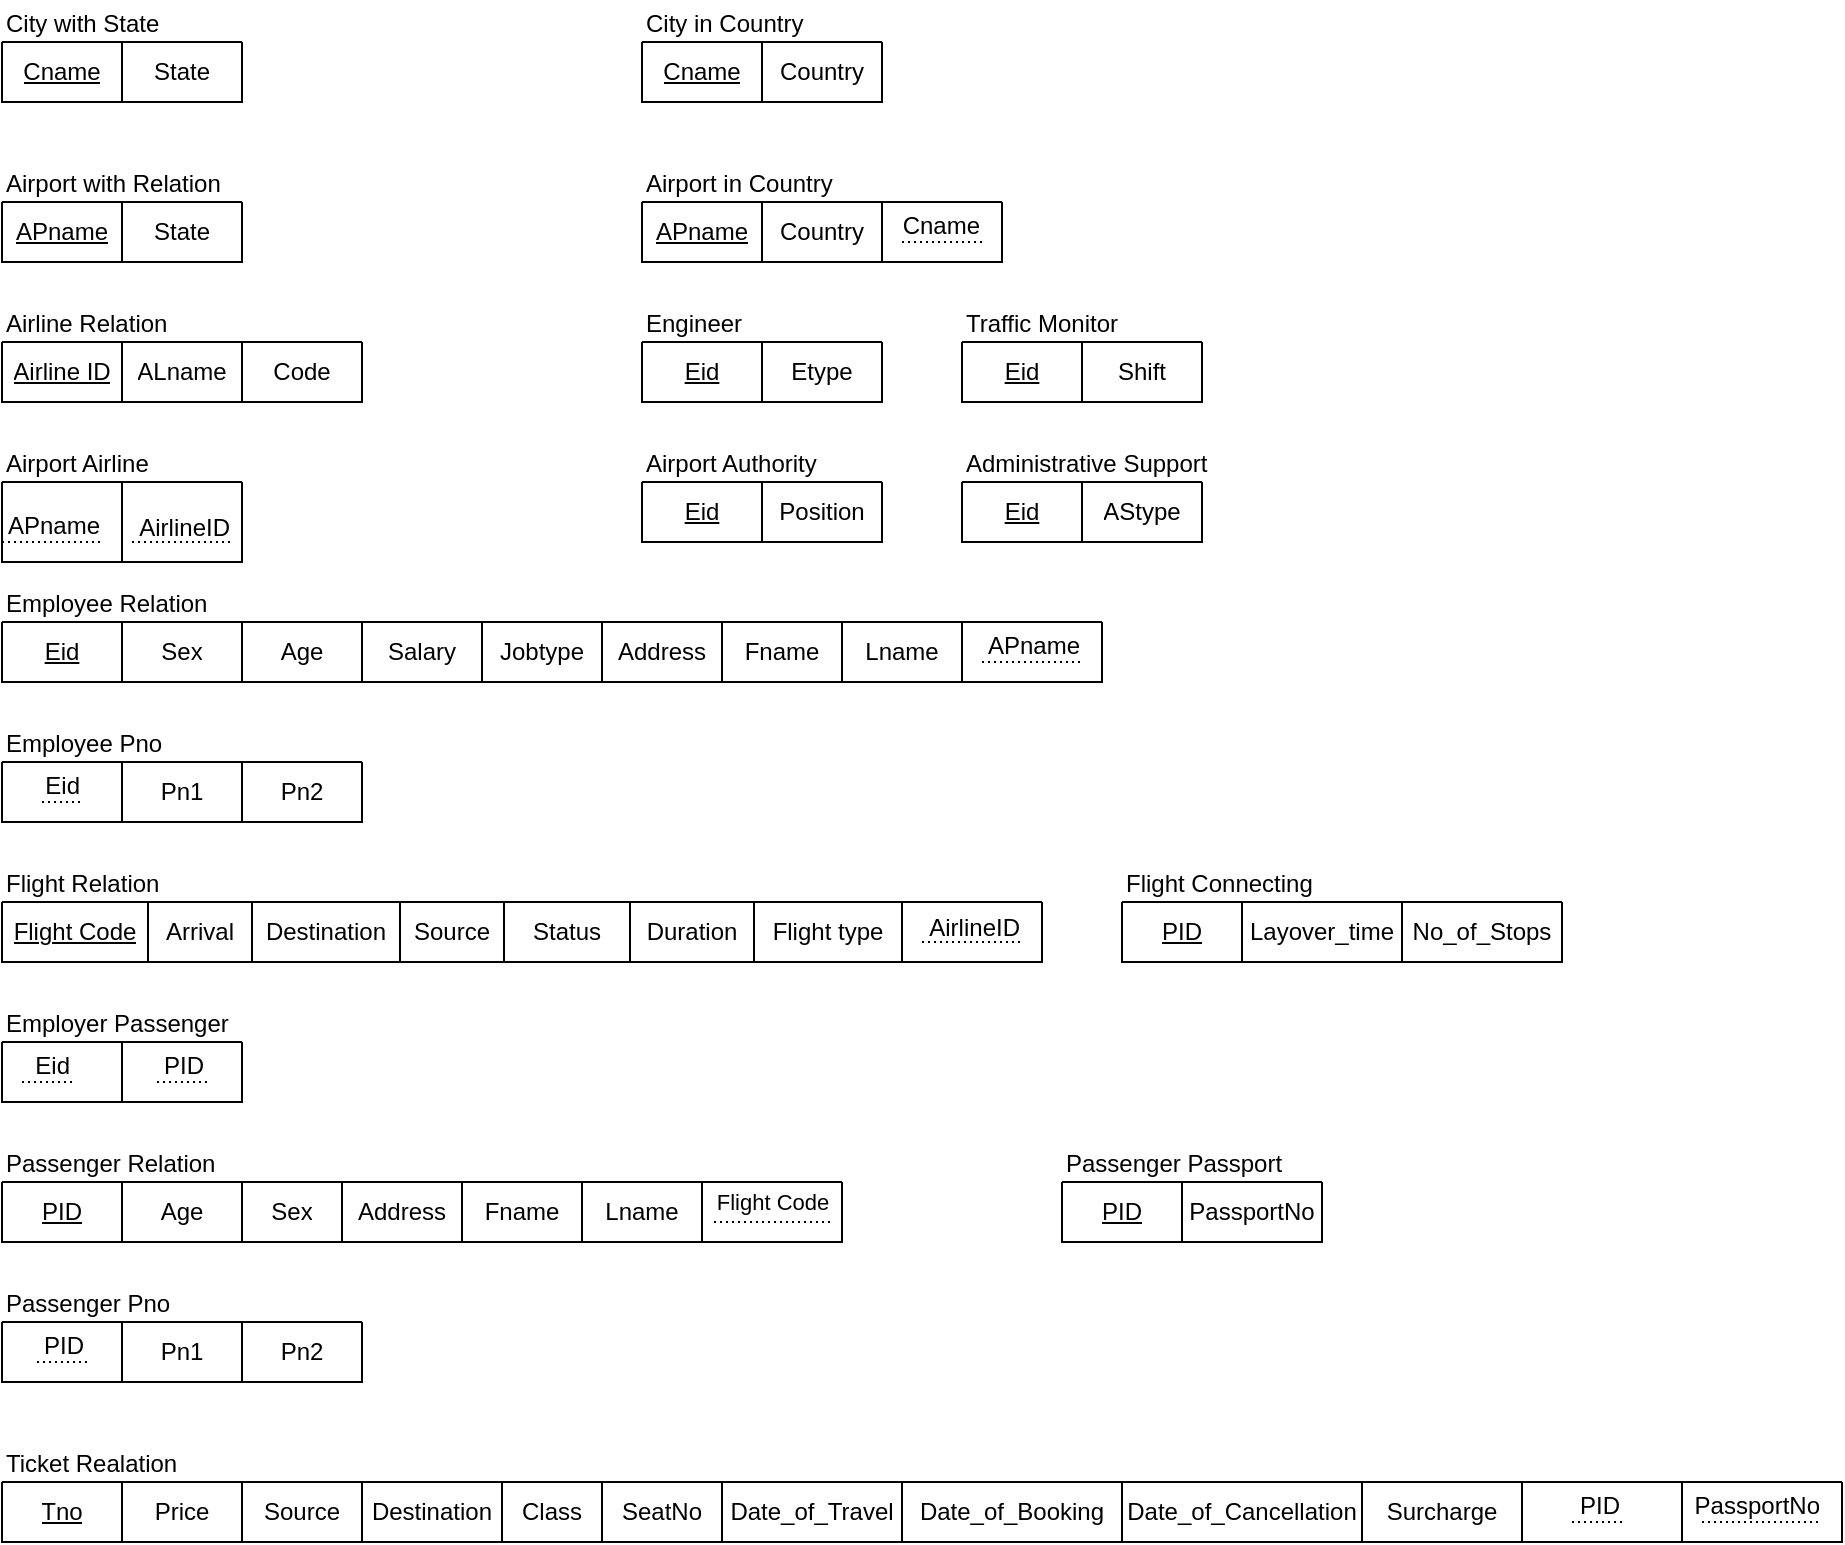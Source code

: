 <mxfile version="25.0.1">
  <diagram name="Page-1" id="RGT0UWQ2K8Zj7YAUgwGY">
    <mxGraphModel dx="999" dy="508" grid="1" gridSize="10" guides="1" tooltips="1" connect="1" arrows="1" fold="1" page="1" pageScale="1" pageWidth="1700" pageHeight="1100" math="0" shadow="0">
      <root>
        <mxCell id="0" />
        <mxCell id="1" parent="0" />
        <mxCell id="I8GjuqWo_tKD1h4LxUAl-1" value="City with State" style="shape=table;startSize=20;container=1;collapsible=0;childLayout=tableLayout;align=left;strokeWidth=1;perimeterSpacing=0;arcSize=15;swimlaneHead=0;" parent="1" vertex="1">
          <mxGeometry x="40" y="40" width="120" height="50" as="geometry" />
        </mxCell>
        <mxCell id="I8GjuqWo_tKD1h4LxUAl-2" value="" style="shape=tableRow;horizontal=0;startSize=0;swimlaneHead=0;swimlaneBody=0;strokeColor=inherit;top=0;left=0;bottom=0;right=0;collapsible=0;dropTarget=0;fillColor=none;points=[[0,0.5],[1,0.5]];portConstraint=eastwest;" parent="I8GjuqWo_tKD1h4LxUAl-1" vertex="1">
          <mxGeometry y="20" width="120" height="30" as="geometry" />
        </mxCell>
        <mxCell id="I8GjuqWo_tKD1h4LxUAl-3" value="&lt;u&gt;Cname&lt;/u&gt;" style="shape=partialRectangle;html=1;whiteSpace=wrap;connectable=0;strokeColor=inherit;overflow=hidden;fillColor=none;top=0;left=0;bottom=0;right=0;pointerEvents=1;" parent="I8GjuqWo_tKD1h4LxUAl-2" vertex="1">
          <mxGeometry width="60" height="30" as="geometry">
            <mxRectangle width="60" height="30" as="alternateBounds" />
          </mxGeometry>
        </mxCell>
        <mxCell id="I8GjuqWo_tKD1h4LxUAl-4" value="State" style="shape=partialRectangle;html=1;whiteSpace=wrap;connectable=0;strokeColor=inherit;overflow=hidden;fillColor=none;top=0;left=0;bottom=0;right=0;pointerEvents=1;" parent="I8GjuqWo_tKD1h4LxUAl-2" vertex="1">
          <mxGeometry x="60" width="60" height="30" as="geometry">
            <mxRectangle width="60" height="30" as="alternateBounds" />
          </mxGeometry>
        </mxCell>
        <mxCell id="I8GjuqWo_tKD1h4LxUAl-6" value="Airport with Relation" style="shape=table;startSize=20;container=1;collapsible=0;childLayout=tableLayout;align=left;strokeWidth=1;perimeterSpacing=0;arcSize=15;swimlaneHead=0;" parent="1" vertex="1">
          <mxGeometry x="40" y="120" width="120" height="50" as="geometry" />
        </mxCell>
        <mxCell id="I8GjuqWo_tKD1h4LxUAl-7" value="" style="shape=tableRow;horizontal=0;startSize=0;swimlaneHead=0;swimlaneBody=0;strokeColor=inherit;top=0;left=0;bottom=0;right=0;collapsible=0;dropTarget=0;fillColor=none;points=[[0,0.5],[1,0.5]];portConstraint=eastwest;" parent="I8GjuqWo_tKD1h4LxUAl-6" vertex="1">
          <mxGeometry y="20" width="120" height="30" as="geometry" />
        </mxCell>
        <mxCell id="I8GjuqWo_tKD1h4LxUAl-8" value="&lt;u&gt;APname&lt;/u&gt;" style="shape=partialRectangle;html=1;whiteSpace=wrap;connectable=0;strokeColor=inherit;overflow=hidden;fillColor=none;top=0;left=0;bottom=0;right=0;pointerEvents=1;" parent="I8GjuqWo_tKD1h4LxUAl-7" vertex="1">
          <mxGeometry width="60" height="30" as="geometry">
            <mxRectangle width="60" height="30" as="alternateBounds" />
          </mxGeometry>
        </mxCell>
        <mxCell id="I8GjuqWo_tKD1h4LxUAl-9" value="State" style="shape=partialRectangle;html=1;whiteSpace=wrap;connectable=0;strokeColor=inherit;overflow=hidden;fillColor=none;top=0;left=0;bottom=0;right=0;pointerEvents=1;" parent="I8GjuqWo_tKD1h4LxUAl-7" vertex="1">
          <mxGeometry x="60" width="60" height="30" as="geometry">
            <mxRectangle width="60" height="30" as="alternateBounds" />
          </mxGeometry>
        </mxCell>
        <mxCell id="I8GjuqWo_tKD1h4LxUAl-21" value="Airline Relation" style="shape=table;startSize=20;container=1;collapsible=0;childLayout=tableLayout;align=left;strokeWidth=1;perimeterSpacing=0;arcSize=15;swimlaneHead=0;" parent="1" vertex="1">
          <mxGeometry x="40" y="190" width="180" height="50" as="geometry" />
        </mxCell>
        <mxCell id="I8GjuqWo_tKD1h4LxUAl-22" value="" style="shape=tableRow;horizontal=0;startSize=0;swimlaneHead=0;swimlaneBody=0;strokeColor=inherit;top=0;left=0;bottom=0;right=0;collapsible=0;dropTarget=0;fillColor=none;points=[[0,0.5],[1,0.5]];portConstraint=eastwest;" parent="I8GjuqWo_tKD1h4LxUAl-21" vertex="1">
          <mxGeometry y="20" width="180" height="30" as="geometry" />
        </mxCell>
        <mxCell id="I8GjuqWo_tKD1h4LxUAl-23" value="&lt;u&gt;Airline ID&lt;/u&gt;" style="shape=partialRectangle;html=1;whiteSpace=wrap;connectable=0;strokeColor=inherit;overflow=hidden;fillColor=none;top=0;left=0;bottom=0;right=0;pointerEvents=1;" parent="I8GjuqWo_tKD1h4LxUAl-22" vertex="1">
          <mxGeometry width="60" height="30" as="geometry">
            <mxRectangle width="60" height="30" as="alternateBounds" />
          </mxGeometry>
        </mxCell>
        <mxCell id="I8GjuqWo_tKD1h4LxUAl-24" value="ALname" style="shape=partialRectangle;html=1;whiteSpace=wrap;connectable=0;strokeColor=inherit;overflow=hidden;fillColor=none;top=0;left=0;bottom=0;right=0;pointerEvents=1;" parent="I8GjuqWo_tKD1h4LxUAl-22" vertex="1">
          <mxGeometry x="60" width="60" height="30" as="geometry">
            <mxRectangle width="60" height="30" as="alternateBounds" />
          </mxGeometry>
        </mxCell>
        <mxCell id="I8GjuqWo_tKD1h4LxUAl-25" value="Code" style="shape=partialRectangle;html=1;whiteSpace=wrap;connectable=0;strokeColor=inherit;overflow=hidden;fillColor=none;top=0;left=0;bottom=0;right=0;pointerEvents=1;" parent="I8GjuqWo_tKD1h4LxUAl-22" vertex="1">
          <mxGeometry x="120" width="60" height="30" as="geometry">
            <mxRectangle width="60" height="30" as="alternateBounds" />
          </mxGeometry>
        </mxCell>
        <mxCell id="I8GjuqWo_tKD1h4LxUAl-26" value="Employee Relation" style="shape=table;startSize=20;container=1;collapsible=0;childLayout=tableLayout;align=left;strokeWidth=1;perimeterSpacing=0;arcSize=15;swimlaneHead=0;" parent="1" vertex="1">
          <mxGeometry x="40" y="330" width="550" height="50" as="geometry" />
        </mxCell>
        <mxCell id="I8GjuqWo_tKD1h4LxUAl-27" value="" style="shape=tableRow;horizontal=0;startSize=0;swimlaneHead=0;swimlaneBody=0;strokeColor=inherit;top=0;left=0;bottom=0;right=0;collapsible=0;dropTarget=0;fillColor=none;points=[[0,0.5],[1,0.5]];portConstraint=eastwest;" parent="I8GjuqWo_tKD1h4LxUAl-26" vertex="1">
          <mxGeometry y="20" width="550" height="30" as="geometry" />
        </mxCell>
        <mxCell id="I8GjuqWo_tKD1h4LxUAl-28" value="&lt;u&gt;Eid&lt;/u&gt;" style="shape=partialRectangle;html=1;whiteSpace=wrap;connectable=0;strokeColor=inherit;overflow=hidden;fillColor=none;top=0;left=0;bottom=0;right=0;pointerEvents=1;" parent="I8GjuqWo_tKD1h4LxUAl-27" vertex="1">
          <mxGeometry width="60" height="30" as="geometry">
            <mxRectangle width="60" height="30" as="alternateBounds" />
          </mxGeometry>
        </mxCell>
        <mxCell id="I8GjuqWo_tKD1h4LxUAl-29" value="Sex" style="shape=partialRectangle;html=1;whiteSpace=wrap;connectable=0;strokeColor=inherit;overflow=hidden;fillColor=none;top=0;left=0;bottom=0;right=0;pointerEvents=1;" parent="I8GjuqWo_tKD1h4LxUAl-27" vertex="1">
          <mxGeometry x="60" width="60" height="30" as="geometry">
            <mxRectangle width="60" height="30" as="alternateBounds" />
          </mxGeometry>
        </mxCell>
        <mxCell id="I8GjuqWo_tKD1h4LxUAl-30" value="Age" style="shape=partialRectangle;html=1;whiteSpace=wrap;connectable=0;strokeColor=inherit;overflow=hidden;fillColor=none;top=0;left=0;bottom=0;right=0;pointerEvents=1;" parent="I8GjuqWo_tKD1h4LxUAl-27" vertex="1">
          <mxGeometry x="120" width="60" height="30" as="geometry">
            <mxRectangle width="60" height="30" as="alternateBounds" />
          </mxGeometry>
        </mxCell>
        <mxCell id="I8GjuqWo_tKD1h4LxUAl-31" value="Salary" style="shape=partialRectangle;html=1;whiteSpace=wrap;connectable=0;strokeColor=inherit;overflow=hidden;fillColor=none;top=0;left=0;bottom=0;right=0;pointerEvents=1;" parent="I8GjuqWo_tKD1h4LxUAl-27" vertex="1">
          <mxGeometry x="180" width="60" height="30" as="geometry">
            <mxRectangle width="60" height="30" as="alternateBounds" />
          </mxGeometry>
        </mxCell>
        <mxCell id="I8GjuqWo_tKD1h4LxUAl-32" value="Jobtype" style="shape=partialRectangle;html=1;whiteSpace=wrap;connectable=0;strokeColor=inherit;overflow=hidden;fillColor=none;top=0;left=0;bottom=0;right=0;pointerEvents=1;" parent="I8GjuqWo_tKD1h4LxUAl-27" vertex="1">
          <mxGeometry x="240" width="60" height="30" as="geometry">
            <mxRectangle width="60" height="30" as="alternateBounds" />
          </mxGeometry>
        </mxCell>
        <mxCell id="I8GjuqWo_tKD1h4LxUAl-33" value="Address" style="shape=partialRectangle;html=1;whiteSpace=wrap;connectable=0;strokeColor=inherit;overflow=hidden;fillColor=none;top=0;left=0;bottom=0;right=0;pointerEvents=1;" parent="I8GjuqWo_tKD1h4LxUAl-27" vertex="1">
          <mxGeometry x="300" width="60" height="30" as="geometry">
            <mxRectangle width="60" height="30" as="alternateBounds" />
          </mxGeometry>
        </mxCell>
        <mxCell id="I8GjuqWo_tKD1h4LxUAl-34" value="Fname" style="shape=partialRectangle;html=1;whiteSpace=wrap;connectable=0;strokeColor=inherit;overflow=hidden;fillColor=none;top=0;left=0;bottom=0;right=0;pointerEvents=1;" parent="I8GjuqWo_tKD1h4LxUAl-27" vertex="1">
          <mxGeometry x="360" width="60" height="30" as="geometry">
            <mxRectangle width="60" height="30" as="alternateBounds" />
          </mxGeometry>
        </mxCell>
        <mxCell id="I8GjuqWo_tKD1h4LxUAl-35" value="Lname" style="shape=partialRectangle;html=1;whiteSpace=wrap;connectable=0;strokeColor=inherit;overflow=hidden;fillColor=none;top=0;left=0;bottom=0;right=0;pointerEvents=1;" parent="I8GjuqWo_tKD1h4LxUAl-27" vertex="1">
          <mxGeometry x="420" width="60" height="30" as="geometry">
            <mxRectangle width="60" height="30" as="alternateBounds" />
          </mxGeometry>
        </mxCell>
        <mxCell id="I8GjuqWo_tKD1h4LxUAl-41" value="" style="shape=partialRectangle;html=1;whiteSpace=wrap;connectable=0;strokeColor=inherit;overflow=hidden;fillColor=none;top=0;left=0;bottom=0;right=0;pointerEvents=1;" parent="I8GjuqWo_tKD1h4LxUAl-27" vertex="1">
          <mxGeometry x="480" width="70" height="30" as="geometry">
            <mxRectangle width="70" height="30" as="alternateBounds" />
          </mxGeometry>
        </mxCell>
        <mxCell id="I8GjuqWo_tKD1h4LxUAl-42" value="Employee Pno" style="shape=table;startSize=20;container=1;collapsible=0;childLayout=tableLayout;align=left;strokeWidth=1;perimeterSpacing=0;arcSize=15;swimlaneHead=0;" parent="1" vertex="1">
          <mxGeometry x="40" y="400" width="180" height="50" as="geometry" />
        </mxCell>
        <mxCell id="I8GjuqWo_tKD1h4LxUAl-43" value="" style="shape=tableRow;horizontal=0;startSize=0;swimlaneHead=0;swimlaneBody=0;strokeColor=inherit;top=0;left=0;bottom=0;right=0;collapsible=0;dropTarget=0;fillColor=none;points=[[0,0.5],[1,0.5]];portConstraint=eastwest;" parent="I8GjuqWo_tKD1h4LxUAl-42" vertex="1">
          <mxGeometry y="20" width="180" height="30" as="geometry" />
        </mxCell>
        <mxCell id="I8GjuqWo_tKD1h4LxUAl-44" value="" style="shape=partialRectangle;html=1;whiteSpace=wrap;connectable=0;strokeColor=inherit;overflow=hidden;fillColor=none;top=0;left=0;bottom=0;right=0;pointerEvents=1;" parent="I8GjuqWo_tKD1h4LxUAl-43" vertex="1">
          <mxGeometry width="60" height="30" as="geometry">
            <mxRectangle width="60" height="30" as="alternateBounds" />
          </mxGeometry>
        </mxCell>
        <mxCell id="I8GjuqWo_tKD1h4LxUAl-45" value="Pn1" style="shape=partialRectangle;html=1;whiteSpace=wrap;connectable=0;strokeColor=inherit;overflow=hidden;fillColor=none;top=0;left=0;bottom=0;right=0;pointerEvents=1;" parent="I8GjuqWo_tKD1h4LxUAl-43" vertex="1">
          <mxGeometry x="60" width="60" height="30" as="geometry">
            <mxRectangle width="60" height="30" as="alternateBounds" />
          </mxGeometry>
        </mxCell>
        <mxCell id="I8GjuqWo_tKD1h4LxUAl-46" value="Pn2" style="shape=partialRectangle;html=1;whiteSpace=wrap;connectable=0;strokeColor=inherit;overflow=hidden;fillColor=none;top=0;left=0;bottom=0;right=0;pointerEvents=1;" parent="I8GjuqWo_tKD1h4LxUAl-43" vertex="1">
          <mxGeometry x="120" width="60" height="30" as="geometry">
            <mxRectangle width="60" height="30" as="alternateBounds" />
          </mxGeometry>
        </mxCell>
        <mxCell id="I8GjuqWo_tKD1h4LxUAl-47" value="Flight Relation" style="shape=table;startSize=20;container=1;collapsible=0;childLayout=tableLayout;align=left;strokeWidth=1;perimeterSpacing=0;arcSize=15;swimlaneHead=0;" parent="1" vertex="1">
          <mxGeometry x="40" y="470" width="520" height="50" as="geometry" />
        </mxCell>
        <mxCell id="I8GjuqWo_tKD1h4LxUAl-48" value="" style="shape=tableRow;horizontal=0;startSize=0;swimlaneHead=0;swimlaneBody=0;strokeColor=inherit;top=0;left=0;bottom=0;right=0;collapsible=0;dropTarget=0;fillColor=none;points=[[0,0.5],[1,0.5]];portConstraint=eastwest;" parent="I8GjuqWo_tKD1h4LxUAl-47" vertex="1">
          <mxGeometry y="20" width="520" height="30" as="geometry" />
        </mxCell>
        <mxCell id="I8GjuqWo_tKD1h4LxUAl-49" value="&lt;u&gt;Flight Code&lt;/u&gt;" style="shape=partialRectangle;html=1;whiteSpace=wrap;connectable=0;strokeColor=inherit;overflow=hidden;fillColor=none;top=0;left=0;bottom=0;right=0;pointerEvents=1;" parent="I8GjuqWo_tKD1h4LxUAl-48" vertex="1">
          <mxGeometry width="73" height="30" as="geometry">
            <mxRectangle width="73" height="30" as="alternateBounds" />
          </mxGeometry>
        </mxCell>
        <mxCell id="I8GjuqWo_tKD1h4LxUAl-50" value="Arrival" style="shape=partialRectangle;html=1;whiteSpace=wrap;connectable=0;strokeColor=inherit;overflow=hidden;fillColor=none;top=0;left=0;bottom=0;right=0;pointerEvents=1;" parent="I8GjuqWo_tKD1h4LxUAl-48" vertex="1">
          <mxGeometry x="73" width="52" height="30" as="geometry">
            <mxRectangle width="52" height="30" as="alternateBounds" />
          </mxGeometry>
        </mxCell>
        <mxCell id="I8GjuqWo_tKD1h4LxUAl-51" value="Destination" style="shape=partialRectangle;html=1;whiteSpace=wrap;connectable=0;strokeColor=inherit;overflow=hidden;fillColor=none;top=0;left=0;bottom=0;right=0;pointerEvents=1;" parent="I8GjuqWo_tKD1h4LxUAl-48" vertex="1">
          <mxGeometry x="125" width="74" height="30" as="geometry">
            <mxRectangle width="74" height="30" as="alternateBounds" />
          </mxGeometry>
        </mxCell>
        <mxCell id="I8GjuqWo_tKD1h4LxUAl-52" value="Source" style="shape=partialRectangle;html=1;whiteSpace=wrap;connectable=0;strokeColor=inherit;overflow=hidden;fillColor=none;top=0;left=0;bottom=0;right=0;pointerEvents=1;" parent="I8GjuqWo_tKD1h4LxUAl-48" vertex="1">
          <mxGeometry x="199" width="52" height="30" as="geometry">
            <mxRectangle width="52" height="30" as="alternateBounds" />
          </mxGeometry>
        </mxCell>
        <mxCell id="I8GjuqWo_tKD1h4LxUAl-53" value="Status" style="shape=partialRectangle;html=1;whiteSpace=wrap;connectable=0;strokeColor=inherit;overflow=hidden;fillColor=none;top=0;left=0;bottom=0;right=0;pointerEvents=1;" parent="I8GjuqWo_tKD1h4LxUAl-48" vertex="1">
          <mxGeometry x="251" width="63" height="30" as="geometry">
            <mxRectangle width="63" height="30" as="alternateBounds" />
          </mxGeometry>
        </mxCell>
        <mxCell id="I8GjuqWo_tKD1h4LxUAl-54" value="Duration" style="shape=partialRectangle;html=1;whiteSpace=wrap;connectable=0;strokeColor=inherit;overflow=hidden;fillColor=none;top=0;left=0;bottom=0;right=0;pointerEvents=1;" parent="I8GjuqWo_tKD1h4LxUAl-48" vertex="1">
          <mxGeometry x="314" width="62" height="30" as="geometry">
            <mxRectangle width="62" height="30" as="alternateBounds" />
          </mxGeometry>
        </mxCell>
        <mxCell id="I8GjuqWo_tKD1h4LxUAl-55" value="Flight type" style="shape=partialRectangle;html=1;whiteSpace=wrap;connectable=0;strokeColor=inherit;overflow=hidden;fillColor=none;top=0;left=0;bottom=0;right=0;pointerEvents=1;" parent="I8GjuqWo_tKD1h4LxUAl-48" vertex="1">
          <mxGeometry x="376" width="74" height="30" as="geometry">
            <mxRectangle width="74" height="30" as="alternateBounds" />
          </mxGeometry>
        </mxCell>
        <mxCell id="I8GjuqWo_tKD1h4LxUAl-57" value="" style="shape=partialRectangle;html=1;whiteSpace=wrap;connectable=0;strokeColor=inherit;overflow=hidden;fillColor=none;top=0;left=0;bottom=0;right=0;pointerEvents=1;" parent="I8GjuqWo_tKD1h4LxUAl-48" vertex="1">
          <mxGeometry x="450" width="70" height="30" as="geometry">
            <mxRectangle width="70" height="30" as="alternateBounds" />
          </mxGeometry>
        </mxCell>
        <mxCell id="I8GjuqWo_tKD1h4LxUAl-66" value="Employer Passenger" style="shape=table;startSize=20;container=1;collapsible=0;childLayout=tableLayout;align=left;strokeWidth=1;perimeterSpacing=0;arcSize=15;swimlaneHead=0;" parent="1" vertex="1">
          <mxGeometry x="40" y="540" width="120" height="50" as="geometry" />
        </mxCell>
        <mxCell id="I8GjuqWo_tKD1h4LxUAl-67" value="" style="shape=tableRow;horizontal=0;startSize=0;swimlaneHead=0;swimlaneBody=0;strokeColor=inherit;top=0;left=0;bottom=0;right=0;collapsible=0;dropTarget=0;fillColor=none;points=[[0,0.5],[1,0.5]];portConstraint=eastwest;" parent="I8GjuqWo_tKD1h4LxUAl-66" vertex="1">
          <mxGeometry y="20" width="120" height="30" as="geometry" />
        </mxCell>
        <mxCell id="I8GjuqWo_tKD1h4LxUAl-68" value="" style="shape=partialRectangle;html=1;whiteSpace=wrap;connectable=0;strokeColor=inherit;overflow=hidden;fillColor=none;top=0;left=0;bottom=0;right=0;pointerEvents=1;" parent="I8GjuqWo_tKD1h4LxUAl-67" vertex="1">
          <mxGeometry width="60" height="30" as="geometry">
            <mxRectangle width="60" height="30" as="alternateBounds" />
          </mxGeometry>
        </mxCell>
        <mxCell id="I8GjuqWo_tKD1h4LxUAl-69" value="" style="shape=partialRectangle;html=1;whiteSpace=wrap;connectable=0;strokeColor=inherit;overflow=hidden;fillColor=none;top=0;left=0;bottom=0;right=0;pointerEvents=1;" parent="I8GjuqWo_tKD1h4LxUAl-67" vertex="1">
          <mxGeometry x="60" width="60" height="30" as="geometry">
            <mxRectangle width="60" height="30" as="alternateBounds" />
          </mxGeometry>
        </mxCell>
        <mxCell id="I8GjuqWo_tKD1h4LxUAl-70" value="Passenger Relation" style="shape=table;startSize=20;container=1;collapsible=0;childLayout=tableLayout;align=left;strokeWidth=1;perimeterSpacing=0;arcSize=15;swimlaneHead=0;" parent="1" vertex="1">
          <mxGeometry x="40" y="610" width="420" height="50" as="geometry" />
        </mxCell>
        <mxCell id="I8GjuqWo_tKD1h4LxUAl-71" value="" style="shape=tableRow;horizontal=0;startSize=0;swimlaneHead=0;swimlaneBody=0;strokeColor=inherit;top=0;left=0;bottom=0;right=0;collapsible=0;dropTarget=0;fillColor=none;points=[[0,0.5],[1,0.5]];portConstraint=eastwest;" parent="I8GjuqWo_tKD1h4LxUAl-70" vertex="1">
          <mxGeometry y="20" width="420" height="30" as="geometry" />
        </mxCell>
        <mxCell id="I8GjuqWo_tKD1h4LxUAl-72" value="&lt;u&gt;PID&lt;/u&gt;" style="shape=partialRectangle;html=1;whiteSpace=wrap;connectable=0;strokeColor=inherit;overflow=hidden;fillColor=none;top=0;left=0;bottom=0;right=0;pointerEvents=1;" parent="I8GjuqWo_tKD1h4LxUAl-71" vertex="1">
          <mxGeometry width="60" height="30" as="geometry">
            <mxRectangle width="60" height="30" as="alternateBounds" />
          </mxGeometry>
        </mxCell>
        <mxCell id="I8GjuqWo_tKD1h4LxUAl-74" value="Age" style="shape=partialRectangle;html=1;whiteSpace=wrap;connectable=0;strokeColor=inherit;overflow=hidden;fillColor=none;top=0;left=0;bottom=0;right=0;pointerEvents=1;" parent="I8GjuqWo_tKD1h4LxUAl-71" vertex="1">
          <mxGeometry x="60" width="60" height="30" as="geometry">
            <mxRectangle width="60" height="30" as="alternateBounds" />
          </mxGeometry>
        </mxCell>
        <mxCell id="I8GjuqWo_tKD1h4LxUAl-75" value="Sex" style="shape=partialRectangle;html=1;whiteSpace=wrap;connectable=0;strokeColor=inherit;overflow=hidden;fillColor=none;top=0;left=0;bottom=0;right=0;pointerEvents=1;" parent="I8GjuqWo_tKD1h4LxUAl-71" vertex="1">
          <mxGeometry x="120" width="50" height="30" as="geometry">
            <mxRectangle width="50" height="30" as="alternateBounds" />
          </mxGeometry>
        </mxCell>
        <mxCell id="I8GjuqWo_tKD1h4LxUAl-76" value="Address" style="shape=partialRectangle;html=1;whiteSpace=wrap;connectable=0;strokeColor=inherit;overflow=hidden;fillColor=none;top=0;left=0;bottom=0;right=0;pointerEvents=1;" parent="I8GjuqWo_tKD1h4LxUAl-71" vertex="1">
          <mxGeometry x="170" width="60" height="30" as="geometry">
            <mxRectangle width="60" height="30" as="alternateBounds" />
          </mxGeometry>
        </mxCell>
        <mxCell id="I8GjuqWo_tKD1h4LxUAl-77" value="Fname" style="shape=partialRectangle;html=1;whiteSpace=wrap;connectable=0;strokeColor=inherit;overflow=hidden;fillColor=none;top=0;left=0;bottom=0;right=0;pointerEvents=1;" parent="I8GjuqWo_tKD1h4LxUAl-71" vertex="1">
          <mxGeometry x="230" width="60" height="30" as="geometry">
            <mxRectangle width="60" height="30" as="alternateBounds" />
          </mxGeometry>
        </mxCell>
        <mxCell id="I8GjuqWo_tKD1h4LxUAl-78" value="Lname" style="shape=partialRectangle;html=1;whiteSpace=wrap;connectable=0;strokeColor=inherit;overflow=hidden;fillColor=none;top=0;left=0;bottom=0;right=0;pointerEvents=1;" parent="I8GjuqWo_tKD1h4LxUAl-71" vertex="1">
          <mxGeometry x="290" width="60" height="30" as="geometry">
            <mxRectangle width="60" height="30" as="alternateBounds" />
          </mxGeometry>
        </mxCell>
        <mxCell id="I8GjuqWo_tKD1h4LxUAl-79" style="shape=partialRectangle;html=1;whiteSpace=wrap;connectable=0;strokeColor=inherit;overflow=hidden;fillColor=none;top=0;left=0;bottom=0;right=0;pointerEvents=1;" parent="I8GjuqWo_tKD1h4LxUAl-71" vertex="1">
          <mxGeometry x="350" width="70" height="30" as="geometry">
            <mxRectangle width="70" height="30" as="alternateBounds" />
          </mxGeometry>
        </mxCell>
        <mxCell id="I8GjuqWo_tKD1h4LxUAl-80" value="Passenger Pno" style="shape=table;startSize=20;container=1;collapsible=0;childLayout=tableLayout;align=left;strokeWidth=1;perimeterSpacing=0;arcSize=15;swimlaneHead=0;" parent="1" vertex="1">
          <mxGeometry x="40" y="680" width="180" height="50" as="geometry" />
        </mxCell>
        <mxCell id="I8GjuqWo_tKD1h4LxUAl-81" value="" style="shape=tableRow;horizontal=0;startSize=0;swimlaneHead=0;swimlaneBody=0;strokeColor=inherit;top=0;left=0;bottom=0;right=0;collapsible=0;dropTarget=0;fillColor=none;points=[[0,0.5],[1,0.5]];portConstraint=eastwest;" parent="I8GjuqWo_tKD1h4LxUAl-80" vertex="1">
          <mxGeometry y="20" width="180" height="30" as="geometry" />
        </mxCell>
        <mxCell id="I8GjuqWo_tKD1h4LxUAl-82" value="" style="shape=partialRectangle;html=1;whiteSpace=wrap;connectable=0;strokeColor=inherit;overflow=hidden;fillColor=none;top=0;left=0;bottom=0;right=0;pointerEvents=1;" parent="I8GjuqWo_tKD1h4LxUAl-81" vertex="1">
          <mxGeometry width="60" height="30" as="geometry">
            <mxRectangle width="60" height="30" as="alternateBounds" />
          </mxGeometry>
        </mxCell>
        <mxCell id="I8GjuqWo_tKD1h4LxUAl-83" value="Pn1" style="shape=partialRectangle;html=1;whiteSpace=wrap;connectable=0;strokeColor=inherit;overflow=hidden;fillColor=none;top=0;left=0;bottom=0;right=0;pointerEvents=1;" parent="I8GjuqWo_tKD1h4LxUAl-81" vertex="1">
          <mxGeometry x="60" width="60" height="30" as="geometry">
            <mxRectangle width="60" height="30" as="alternateBounds" />
          </mxGeometry>
        </mxCell>
        <mxCell id="I8GjuqWo_tKD1h4LxUAl-84" value="Pn2" style="shape=partialRectangle;html=1;whiteSpace=wrap;connectable=0;strokeColor=inherit;overflow=hidden;fillColor=none;top=0;left=0;bottom=0;right=0;pointerEvents=1;" parent="I8GjuqWo_tKD1h4LxUAl-81" vertex="1">
          <mxGeometry x="120" width="60" height="30" as="geometry">
            <mxRectangle width="60" height="30" as="alternateBounds" />
          </mxGeometry>
        </mxCell>
        <mxCell id="I8GjuqWo_tKD1h4LxUAl-85" value="Ticket Realation" style="shape=table;startSize=20;container=1;collapsible=0;childLayout=tableLayout;align=left;strokeWidth=1;perimeterSpacing=0;arcSize=15;swimlaneHead=0;" parent="1" vertex="1">
          <mxGeometry x="40" y="760" width="920" height="50" as="geometry" />
        </mxCell>
        <mxCell id="I8GjuqWo_tKD1h4LxUAl-86" value="" style="shape=tableRow;horizontal=0;startSize=0;swimlaneHead=0;swimlaneBody=0;strokeColor=inherit;top=0;left=0;bottom=0;right=0;collapsible=0;dropTarget=0;fillColor=none;points=[[0,0.5],[1,0.5]];portConstraint=eastwest;" parent="I8GjuqWo_tKD1h4LxUAl-85" vertex="1">
          <mxGeometry y="20" width="920" height="30" as="geometry" />
        </mxCell>
        <mxCell id="I8GjuqWo_tKD1h4LxUAl-87" value="&lt;u&gt;Tno&lt;/u&gt;" style="shape=partialRectangle;html=1;whiteSpace=wrap;connectable=0;strokeColor=inherit;overflow=hidden;fillColor=none;top=0;left=0;bottom=0;right=0;pointerEvents=1;" parent="I8GjuqWo_tKD1h4LxUAl-86" vertex="1">
          <mxGeometry width="60" height="30" as="geometry">
            <mxRectangle width="60" height="30" as="alternateBounds" />
          </mxGeometry>
        </mxCell>
        <mxCell id="I8GjuqWo_tKD1h4LxUAl-88" value="Price" style="shape=partialRectangle;html=1;whiteSpace=wrap;connectable=0;strokeColor=inherit;overflow=hidden;fillColor=none;top=0;left=0;bottom=0;right=0;pointerEvents=1;" parent="I8GjuqWo_tKD1h4LxUAl-86" vertex="1">
          <mxGeometry x="60" width="60" height="30" as="geometry">
            <mxRectangle width="60" height="30" as="alternateBounds" />
          </mxGeometry>
        </mxCell>
        <mxCell id="I8GjuqWo_tKD1h4LxUAl-89" value="Source" style="shape=partialRectangle;html=1;whiteSpace=wrap;connectable=0;strokeColor=inherit;overflow=hidden;fillColor=none;top=0;left=0;bottom=0;right=0;pointerEvents=1;" parent="I8GjuqWo_tKD1h4LxUAl-86" vertex="1">
          <mxGeometry x="120" width="60" height="30" as="geometry">
            <mxRectangle width="60" height="30" as="alternateBounds" />
          </mxGeometry>
        </mxCell>
        <mxCell id="I8GjuqWo_tKD1h4LxUAl-90" value="Destination" style="shape=partialRectangle;html=1;whiteSpace=wrap;connectable=0;strokeColor=inherit;overflow=hidden;fillColor=none;top=0;left=0;bottom=0;right=0;pointerEvents=1;" parent="I8GjuqWo_tKD1h4LxUAl-86" vertex="1">
          <mxGeometry x="180" width="70" height="30" as="geometry">
            <mxRectangle width="70" height="30" as="alternateBounds" />
          </mxGeometry>
        </mxCell>
        <mxCell id="I8GjuqWo_tKD1h4LxUAl-91" value="Class" style="shape=partialRectangle;html=1;whiteSpace=wrap;connectable=0;strokeColor=inherit;overflow=hidden;fillColor=none;top=0;left=0;bottom=0;right=0;pointerEvents=1;" parent="I8GjuqWo_tKD1h4LxUAl-86" vertex="1">
          <mxGeometry x="250" width="50" height="30" as="geometry">
            <mxRectangle width="50" height="30" as="alternateBounds" />
          </mxGeometry>
        </mxCell>
        <mxCell id="I8GjuqWo_tKD1h4LxUAl-92" value="SeatNo" style="shape=partialRectangle;html=1;whiteSpace=wrap;connectable=0;strokeColor=inherit;overflow=hidden;fillColor=none;top=0;left=0;bottom=0;right=0;pointerEvents=1;" parent="I8GjuqWo_tKD1h4LxUAl-86" vertex="1">
          <mxGeometry x="300" width="60" height="30" as="geometry">
            <mxRectangle width="60" height="30" as="alternateBounds" />
          </mxGeometry>
        </mxCell>
        <mxCell id="I8GjuqWo_tKD1h4LxUAl-93" value="Date_of_Travel" style="shape=partialRectangle;html=1;whiteSpace=wrap;connectable=0;strokeColor=inherit;overflow=hidden;fillColor=none;top=0;left=0;bottom=0;right=0;pointerEvents=1;" parent="I8GjuqWo_tKD1h4LxUAl-86" vertex="1">
          <mxGeometry x="360" width="90" height="30" as="geometry">
            <mxRectangle width="90" height="30" as="alternateBounds" />
          </mxGeometry>
        </mxCell>
        <mxCell id="I8GjuqWo_tKD1h4LxUAl-94" value="Date_of_Booking" style="shape=partialRectangle;html=1;whiteSpace=wrap;connectable=0;strokeColor=inherit;overflow=hidden;fillColor=none;top=0;left=0;bottom=0;right=0;pointerEvents=1;" parent="I8GjuqWo_tKD1h4LxUAl-86" vertex="1">
          <mxGeometry x="450" width="110" height="30" as="geometry">
            <mxRectangle width="110" height="30" as="alternateBounds" />
          </mxGeometry>
        </mxCell>
        <mxCell id="I8GjuqWo_tKD1h4LxUAl-95" value="Date_of_Cancellation" style="shape=partialRectangle;html=1;whiteSpace=wrap;connectable=0;strokeColor=inherit;overflow=hidden;fillColor=none;top=0;left=0;bottom=0;right=0;pointerEvents=1;" parent="I8GjuqWo_tKD1h4LxUAl-86" vertex="1">
          <mxGeometry x="560" width="120" height="30" as="geometry">
            <mxRectangle width="120" height="30" as="alternateBounds" />
          </mxGeometry>
        </mxCell>
        <mxCell id="I8GjuqWo_tKD1h4LxUAl-96" value="Surcharge" style="shape=partialRectangle;html=1;whiteSpace=wrap;connectable=0;strokeColor=inherit;overflow=hidden;fillColor=none;top=0;left=0;bottom=0;right=0;pointerEvents=1;" parent="I8GjuqWo_tKD1h4LxUAl-86" vertex="1">
          <mxGeometry x="680" width="80" height="30" as="geometry">
            <mxRectangle width="80" height="30" as="alternateBounds" />
          </mxGeometry>
        </mxCell>
        <mxCell id="I8GjuqWo_tKD1h4LxUAl-284" style="shape=partialRectangle;html=1;whiteSpace=wrap;connectable=0;strokeColor=inherit;overflow=hidden;fillColor=none;top=0;left=0;bottom=0;right=0;pointerEvents=1;" parent="I8GjuqWo_tKD1h4LxUAl-86" vertex="1">
          <mxGeometry x="760" width="80" height="30" as="geometry">
            <mxRectangle width="80" height="30" as="alternateBounds" />
          </mxGeometry>
        </mxCell>
        <mxCell id="I8GjuqWo_tKD1h4LxUAl-283" style="shape=partialRectangle;html=1;whiteSpace=wrap;connectable=0;strokeColor=inherit;overflow=hidden;fillColor=none;top=0;left=0;bottom=0;right=0;pointerEvents=1;" parent="I8GjuqWo_tKD1h4LxUAl-86" vertex="1">
          <mxGeometry x="840" width="80" height="30" as="geometry">
            <mxRectangle width="80" height="30" as="alternateBounds" />
          </mxGeometry>
        </mxCell>
        <mxCell id="I8GjuqWo_tKD1h4LxUAl-97" value="Airport Airline" style="shape=table;startSize=20;container=1;collapsible=0;childLayout=tableLayout;align=left;strokeWidth=1;perimeterSpacing=0;arcSize=15;swimlaneHead=0;" parent="1" vertex="1">
          <mxGeometry x="40" y="260" width="120" height="60" as="geometry" />
        </mxCell>
        <mxCell id="I8GjuqWo_tKD1h4LxUAl-171" value="" style="shape=tableRow;horizontal=0;startSize=0;swimlaneHead=0;swimlaneBody=0;strokeColor=inherit;top=0;left=0;bottom=0;right=0;collapsible=0;dropTarget=0;fillColor=none;points=[[0,0.5],[1,0.5]];portConstraint=eastwest;" parent="I8GjuqWo_tKD1h4LxUAl-97" vertex="1">
          <mxGeometry y="20" width="120" height="40" as="geometry" />
        </mxCell>
        <mxCell id="I8GjuqWo_tKD1h4LxUAl-172" value="&lt;br&gt;&lt;p class=&quot;MsoNormal&quot;&gt;&lt;u&gt;&lt;/u&gt;&lt;/p&gt;" style="shape=partialRectangle;html=1;whiteSpace=wrap;connectable=0;strokeColor=inherit;overflow=hidden;fillColor=none;top=0;left=0;bottom=0;right=0;pointerEvents=1;" parent="I8GjuqWo_tKD1h4LxUAl-171" vertex="1">
          <mxGeometry width="60" height="40" as="geometry">
            <mxRectangle width="60" height="40" as="alternateBounds" />
          </mxGeometry>
        </mxCell>
        <mxCell id="I8GjuqWo_tKD1h4LxUAl-173" value="&lt;p class=&quot;MsoNormal&quot;&gt;&lt;br&gt;&lt;/p&gt;" style="shape=partialRectangle;html=1;whiteSpace=wrap;connectable=0;strokeColor=inherit;overflow=hidden;fillColor=none;top=0;left=0;bottom=0;right=0;pointerEvents=1;" parent="I8GjuqWo_tKD1h4LxUAl-171" vertex="1">
          <mxGeometry x="60" width="60" height="40" as="geometry">
            <mxRectangle width="60" height="40" as="alternateBounds" />
          </mxGeometry>
        </mxCell>
        <mxCell id="I8GjuqWo_tKD1h4LxUAl-102" value="" style="endArrow=none;html=1;rounded=0;dashed=1;dashPattern=1 2;" parent="1" edge="1">
          <mxGeometry relative="1" as="geometry">
            <mxPoint x="40" y="310" as="sourcePoint" />
            <mxPoint x="90" y="310" as="targetPoint" />
          </mxGeometry>
        </mxCell>
        <mxCell id="I8GjuqWo_tKD1h4LxUAl-103" value="APname" style="resizable=0;html=1;whiteSpace=wrap;align=right;verticalAlign=bottom;" parent="I8GjuqWo_tKD1h4LxUAl-102" connectable="0" vertex="1">
          <mxGeometry x="1" relative="1" as="geometry" />
        </mxCell>
        <mxCell id="I8GjuqWo_tKD1h4LxUAl-113" value="" style="endArrow=none;html=1;rounded=0;dashed=1;dashPattern=1 2;" parent="1" edge="1">
          <mxGeometry relative="1" as="geometry">
            <mxPoint x="105" y="310" as="sourcePoint" />
            <mxPoint x="155" y="310" as="targetPoint" />
          </mxGeometry>
        </mxCell>
        <mxCell id="I8GjuqWo_tKD1h4LxUAl-114" value="AirlineID" style="resizable=0;html=1;whiteSpace=wrap;align=right;verticalAlign=bottom;" parent="I8GjuqWo_tKD1h4LxUAl-113" connectable="0" vertex="1">
          <mxGeometry x="1" relative="1" as="geometry">
            <mxPoint y="1" as="offset" />
          </mxGeometry>
        </mxCell>
        <mxCell id="I8GjuqWo_tKD1h4LxUAl-118" value="" style="endArrow=none;html=1;rounded=0;dashed=1;dashPattern=1 2;" parent="1" edge="1">
          <mxGeometry relative="1" as="geometry">
            <mxPoint x="396" y="650" as="sourcePoint" />
            <mxPoint x="454" y="650" as="targetPoint" />
          </mxGeometry>
        </mxCell>
        <mxCell id="I8GjuqWo_tKD1h4LxUAl-128" value="Flight Code" style="edgeLabel;html=1;align=center;verticalAlign=middle;resizable=0;points=[];" parent="I8GjuqWo_tKD1h4LxUAl-118" vertex="1" connectable="0">
          <mxGeometry x="-0.4" y="9" relative="1" as="geometry">
            <mxPoint x="11" y="-1" as="offset" />
          </mxGeometry>
        </mxCell>
        <mxCell id="I8GjuqWo_tKD1h4LxUAl-123" value="" style="endArrow=none;html=1;rounded=0;dashed=1;dashPattern=1 2;" parent="1" edge="1">
          <mxGeometry relative="1" as="geometry">
            <mxPoint x="530" y="370" as="sourcePoint" />
            <mxPoint x="580" y="370" as="targetPoint" />
          </mxGeometry>
        </mxCell>
        <mxCell id="I8GjuqWo_tKD1h4LxUAl-124" value="&lt;span style=&quot;text-align: center; text-wrap-mode: wrap;&quot;&gt;APname&lt;/span&gt;" style="resizable=0;html=1;whiteSpace=wrap;align=right;verticalAlign=bottom;" parent="I8GjuqWo_tKD1h4LxUAl-123" connectable="0" vertex="1">
          <mxGeometry x="1" relative="1" as="geometry">
            <mxPoint as="offset" />
          </mxGeometry>
        </mxCell>
        <mxCell id="I8GjuqWo_tKD1h4LxUAl-125" value="" style="endArrow=none;html=1;rounded=0;dashed=1;dashPattern=1 2;" parent="1" edge="1">
          <mxGeometry relative="1" as="geometry">
            <mxPoint x="60" y="440" as="sourcePoint" />
            <mxPoint x="80" y="440" as="targetPoint" />
          </mxGeometry>
        </mxCell>
        <mxCell id="I8GjuqWo_tKD1h4LxUAl-126" value="Eid" style="resizable=0;html=1;whiteSpace=wrap;align=right;verticalAlign=bottom;" parent="I8GjuqWo_tKD1h4LxUAl-125" connectable="0" vertex="1">
          <mxGeometry x="1" relative="1" as="geometry">
            <mxPoint as="offset" />
          </mxGeometry>
        </mxCell>
        <mxCell id="I8GjuqWo_tKD1h4LxUAl-138" value="" style="endArrow=none;html=1;rounded=0;dashed=1;dashPattern=1 2;" parent="1" edge="1">
          <mxGeometry relative="1" as="geometry">
            <mxPoint x="500" y="510" as="sourcePoint" />
            <mxPoint x="550" y="510" as="targetPoint" />
          </mxGeometry>
        </mxCell>
        <mxCell id="I8GjuqWo_tKD1h4LxUAl-139" value="AirlineID" style="resizable=0;html=1;whiteSpace=wrap;align=right;verticalAlign=bottom;" parent="I8GjuqWo_tKD1h4LxUAl-138" connectable="0" vertex="1">
          <mxGeometry x="1" relative="1" as="geometry">
            <mxPoint y="1" as="offset" />
          </mxGeometry>
        </mxCell>
        <mxCell id="I8GjuqWo_tKD1h4LxUAl-146" value="" style="endArrow=none;html=1;rounded=0;dashed=1;dashPattern=1 2;" parent="1" edge="1">
          <mxGeometry relative="1" as="geometry">
            <mxPoint x="50" y="580" as="sourcePoint" />
            <mxPoint x="75" y="580" as="targetPoint" />
          </mxGeometry>
        </mxCell>
        <mxCell id="I8GjuqWo_tKD1h4LxUAl-147" value="Eid" style="resizable=0;html=1;whiteSpace=wrap;align=right;verticalAlign=bottom;" parent="I8GjuqWo_tKD1h4LxUAl-146" connectable="0" vertex="1">
          <mxGeometry x="1" relative="1" as="geometry">
            <mxPoint as="offset" />
          </mxGeometry>
        </mxCell>
        <mxCell id="I8GjuqWo_tKD1h4LxUAl-154" value="" style="endArrow=none;html=1;rounded=0;dashed=1;dashPattern=1 2;" parent="1" edge="1">
          <mxGeometry relative="1" as="geometry">
            <mxPoint x="117.5" y="580" as="sourcePoint" />
            <mxPoint x="142.5" y="580" as="targetPoint" />
          </mxGeometry>
        </mxCell>
        <mxCell id="I8GjuqWo_tKD1h4LxUAl-155" value="PID" style="resizable=0;html=1;whiteSpace=wrap;align=right;verticalAlign=bottom;" parent="I8GjuqWo_tKD1h4LxUAl-154" connectable="0" vertex="1">
          <mxGeometry x="1" relative="1" as="geometry">
            <mxPoint as="offset" />
          </mxGeometry>
        </mxCell>
        <mxCell id="I8GjuqWo_tKD1h4LxUAl-160" value="" style="endArrow=none;html=1;rounded=0;dashed=1;dashPattern=1 2;" parent="1" edge="1">
          <mxGeometry relative="1" as="geometry">
            <mxPoint x="57.5" y="720" as="sourcePoint" />
            <mxPoint x="82.5" y="720" as="targetPoint" />
          </mxGeometry>
        </mxCell>
        <mxCell id="I8GjuqWo_tKD1h4LxUAl-161" value="PID" style="resizable=0;html=1;whiteSpace=wrap;align=right;verticalAlign=bottom;" parent="I8GjuqWo_tKD1h4LxUAl-160" connectable="0" vertex="1">
          <mxGeometry x="1" relative="1" as="geometry">
            <mxPoint as="offset" />
          </mxGeometry>
        </mxCell>
        <mxCell id="I8GjuqWo_tKD1h4LxUAl-291" value="" style="endArrow=none;html=1;rounded=0;dashed=1;dashPattern=1 2;" parent="1" edge="1">
          <mxGeometry relative="1" as="geometry">
            <mxPoint x="890" y="800" as="sourcePoint" />
            <mxPoint x="950" y="800" as="targetPoint" />
          </mxGeometry>
        </mxCell>
        <mxCell id="I8GjuqWo_tKD1h4LxUAl-292" value="PassportNo" style="resizable=0;html=1;whiteSpace=wrap;align=right;verticalAlign=bottom;" parent="I8GjuqWo_tKD1h4LxUAl-291" connectable="0" vertex="1">
          <mxGeometry x="1" relative="1" as="geometry">
            <mxPoint as="offset" />
          </mxGeometry>
        </mxCell>
        <mxCell id="I8GjuqWo_tKD1h4LxUAl-337" value="" style="endArrow=none;html=1;rounded=0;dashed=1;dashPattern=1 2;" parent="1" edge="1">
          <mxGeometry relative="1" as="geometry">
            <mxPoint x="825" y="800" as="sourcePoint" />
            <mxPoint x="850" y="800" as="targetPoint" />
          </mxGeometry>
        </mxCell>
        <mxCell id="I8GjuqWo_tKD1h4LxUAl-338" value="PID" style="resizable=0;html=1;whiteSpace=wrap;align=right;verticalAlign=bottom;" parent="I8GjuqWo_tKD1h4LxUAl-337" connectable="0" vertex="1">
          <mxGeometry x="1" relative="1" as="geometry">
            <mxPoint as="offset" />
          </mxGeometry>
        </mxCell>
        <mxCell id="u7mBKDX1XVempiSFHlNx-2" value="City in Country" style="shape=table;startSize=20;container=1;collapsible=0;childLayout=tableLayout;align=left;strokeWidth=1;perimeterSpacing=0;arcSize=15;swimlaneHead=0;" parent="1" vertex="1">
          <mxGeometry x="360" y="40" width="120" height="50" as="geometry" />
        </mxCell>
        <mxCell id="u7mBKDX1XVempiSFHlNx-3" value="" style="shape=tableRow;horizontal=0;startSize=0;swimlaneHead=0;swimlaneBody=0;strokeColor=inherit;top=0;left=0;bottom=0;right=0;collapsible=0;dropTarget=0;fillColor=none;points=[[0,0.5],[1,0.5]];portConstraint=eastwest;" parent="u7mBKDX1XVempiSFHlNx-2" vertex="1">
          <mxGeometry y="20" width="120" height="30" as="geometry" />
        </mxCell>
        <mxCell id="u7mBKDX1XVempiSFHlNx-4" value="&lt;u&gt;Cname&lt;/u&gt;" style="shape=partialRectangle;html=1;whiteSpace=wrap;connectable=0;strokeColor=inherit;overflow=hidden;fillColor=none;top=0;left=0;bottom=0;right=0;pointerEvents=1;" parent="u7mBKDX1XVempiSFHlNx-3" vertex="1">
          <mxGeometry width="60" height="30" as="geometry">
            <mxRectangle width="60" height="30" as="alternateBounds" />
          </mxGeometry>
        </mxCell>
        <mxCell id="u7mBKDX1XVempiSFHlNx-6" value="Country" style="shape=partialRectangle;html=1;whiteSpace=wrap;connectable=0;strokeColor=inherit;overflow=hidden;fillColor=none;top=0;left=0;bottom=0;right=0;pointerEvents=1;" parent="u7mBKDX1XVempiSFHlNx-3" vertex="1">
          <mxGeometry x="60" width="60" height="30" as="geometry">
            <mxRectangle width="60" height="30" as="alternateBounds" />
          </mxGeometry>
        </mxCell>
        <mxCell id="u7mBKDX1XVempiSFHlNx-7" value="Airport in Country" style="shape=table;startSize=20;container=1;collapsible=0;childLayout=tableLayout;align=left;strokeWidth=1;perimeterSpacing=0;arcSize=15;swimlaneHead=0;" parent="1" vertex="1">
          <mxGeometry x="360" y="120" width="180" height="50" as="geometry" />
        </mxCell>
        <mxCell id="u7mBKDX1XVempiSFHlNx-8" value="" style="shape=tableRow;horizontal=0;startSize=0;swimlaneHead=0;swimlaneBody=0;strokeColor=inherit;top=0;left=0;bottom=0;right=0;collapsible=0;dropTarget=0;fillColor=none;points=[[0,0.5],[1,0.5]];portConstraint=eastwest;" parent="u7mBKDX1XVempiSFHlNx-7" vertex="1">
          <mxGeometry y="20" width="180" height="30" as="geometry" />
        </mxCell>
        <mxCell id="u7mBKDX1XVempiSFHlNx-9" value="&lt;u&gt;APname&lt;/u&gt;" style="shape=partialRectangle;html=1;whiteSpace=wrap;connectable=0;strokeColor=inherit;overflow=hidden;fillColor=none;top=0;left=0;bottom=0;right=0;pointerEvents=1;" parent="u7mBKDX1XVempiSFHlNx-8" vertex="1">
          <mxGeometry width="60" height="30" as="geometry">
            <mxRectangle width="60" height="30" as="alternateBounds" />
          </mxGeometry>
        </mxCell>
        <mxCell id="u7mBKDX1XVempiSFHlNx-10" value="Country" style="shape=partialRectangle;html=1;whiteSpace=wrap;connectable=0;strokeColor=inherit;overflow=hidden;fillColor=none;top=0;left=0;bottom=0;right=0;pointerEvents=1;" parent="u7mBKDX1XVempiSFHlNx-8" vertex="1">
          <mxGeometry x="60" width="60" height="30" as="geometry">
            <mxRectangle width="60" height="30" as="alternateBounds" />
          </mxGeometry>
        </mxCell>
        <mxCell id="u7mBKDX1XVempiSFHlNx-11" value="" style="shape=partialRectangle;html=1;whiteSpace=wrap;connectable=0;strokeColor=inherit;overflow=hidden;fillColor=none;top=0;left=0;bottom=0;right=0;pointerEvents=1;" parent="u7mBKDX1XVempiSFHlNx-8" vertex="1">
          <mxGeometry x="120" width="60" height="30" as="geometry">
            <mxRectangle width="60" height="30" as="alternateBounds" />
          </mxGeometry>
        </mxCell>
        <mxCell id="u7mBKDX1XVempiSFHlNx-17" value="" style="endArrow=none;html=1;rounded=0;dashed=1;dashPattern=1 2;" parent="1" edge="1">
          <mxGeometry relative="1" as="geometry">
            <mxPoint x="490" y="160" as="sourcePoint" />
            <mxPoint x="530" y="160" as="targetPoint" />
          </mxGeometry>
        </mxCell>
        <mxCell id="u7mBKDX1XVempiSFHlNx-18" value="Cname" style="resizable=0;html=1;whiteSpace=wrap;align=right;verticalAlign=bottom;" parent="u7mBKDX1XVempiSFHlNx-17" connectable="0" vertex="1">
          <mxGeometry x="1" relative="1" as="geometry">
            <mxPoint as="offset" />
          </mxGeometry>
        </mxCell>
        <mxCell id="u7mBKDX1XVempiSFHlNx-19" value="Passenger Passport" style="shape=table;startSize=20;container=1;collapsible=0;childLayout=tableLayout;align=left;strokeWidth=1;perimeterSpacing=0;arcSize=15;swimlaneHead=0;" parent="1" vertex="1">
          <mxGeometry x="570" y="610" width="130" height="50" as="geometry" />
        </mxCell>
        <mxCell id="u7mBKDX1XVempiSFHlNx-20" value="" style="shape=tableRow;horizontal=0;startSize=0;swimlaneHead=0;swimlaneBody=0;strokeColor=inherit;top=0;left=0;bottom=0;right=0;collapsible=0;dropTarget=0;fillColor=none;points=[[0,0.5],[1,0.5]];portConstraint=eastwest;" parent="u7mBKDX1XVempiSFHlNx-19" vertex="1">
          <mxGeometry y="20" width="130" height="30" as="geometry" />
        </mxCell>
        <mxCell id="u7mBKDX1XVempiSFHlNx-21" value="&lt;u&gt;PID&lt;/u&gt;" style="shape=partialRectangle;html=1;whiteSpace=wrap;connectable=0;strokeColor=inherit;overflow=hidden;fillColor=none;top=0;left=0;bottom=0;right=0;pointerEvents=1;" parent="u7mBKDX1XVempiSFHlNx-20" vertex="1">
          <mxGeometry width="60" height="30" as="geometry">
            <mxRectangle width="60" height="30" as="alternateBounds" />
          </mxGeometry>
        </mxCell>
        <mxCell id="u7mBKDX1XVempiSFHlNx-22" value="PassportNo" style="shape=partialRectangle;html=1;whiteSpace=wrap;connectable=0;strokeColor=inherit;overflow=hidden;fillColor=none;top=0;left=0;bottom=0;right=0;pointerEvents=1;" parent="u7mBKDX1XVempiSFHlNx-20" vertex="1">
          <mxGeometry x="60" width="70" height="30" as="geometry">
            <mxRectangle width="70" height="30" as="alternateBounds" />
          </mxGeometry>
        </mxCell>
        <mxCell id="dO6AmatH2IVuQwm0p--s-1" value="Engineer" style="shape=table;startSize=20;container=1;collapsible=0;childLayout=tableLayout;align=left;strokeWidth=1;perimeterSpacing=0;arcSize=15;swimlaneHead=0;" vertex="1" parent="1">
          <mxGeometry x="360" y="190" width="120" height="50" as="geometry" />
        </mxCell>
        <mxCell id="dO6AmatH2IVuQwm0p--s-2" value="" style="shape=tableRow;horizontal=0;startSize=0;swimlaneHead=0;swimlaneBody=0;strokeColor=inherit;top=0;left=0;bottom=0;right=0;collapsible=0;dropTarget=0;fillColor=none;points=[[0,0.5],[1,0.5]];portConstraint=eastwest;" vertex="1" parent="dO6AmatH2IVuQwm0p--s-1">
          <mxGeometry y="20" width="120" height="30" as="geometry" />
        </mxCell>
        <mxCell id="dO6AmatH2IVuQwm0p--s-3" value="&lt;u&gt;Eid&lt;/u&gt;" style="shape=partialRectangle;html=1;whiteSpace=wrap;connectable=0;strokeColor=inherit;overflow=hidden;fillColor=none;top=0;left=0;bottom=0;right=0;pointerEvents=1;" vertex="1" parent="dO6AmatH2IVuQwm0p--s-2">
          <mxGeometry width="60" height="30" as="geometry">
            <mxRectangle width="60" height="30" as="alternateBounds" />
          </mxGeometry>
        </mxCell>
        <mxCell id="dO6AmatH2IVuQwm0p--s-4" value="Etype" style="shape=partialRectangle;html=1;whiteSpace=wrap;connectable=0;strokeColor=inherit;overflow=hidden;fillColor=none;top=0;left=0;bottom=0;right=0;pointerEvents=1;" vertex="1" parent="dO6AmatH2IVuQwm0p--s-2">
          <mxGeometry x="60" width="60" height="30" as="geometry">
            <mxRectangle width="60" height="30" as="alternateBounds" />
          </mxGeometry>
        </mxCell>
        <mxCell id="dO6AmatH2IVuQwm0p--s-5" value="Traffic Monitor" style="shape=table;startSize=20;container=1;collapsible=0;childLayout=tableLayout;align=left;strokeWidth=1;perimeterSpacing=0;arcSize=15;swimlaneHead=0;" vertex="1" parent="1">
          <mxGeometry x="520" y="190" width="120" height="50" as="geometry" />
        </mxCell>
        <mxCell id="dO6AmatH2IVuQwm0p--s-6" value="" style="shape=tableRow;horizontal=0;startSize=0;swimlaneHead=0;swimlaneBody=0;strokeColor=inherit;top=0;left=0;bottom=0;right=0;collapsible=0;dropTarget=0;fillColor=none;points=[[0,0.5],[1,0.5]];portConstraint=eastwest;" vertex="1" parent="dO6AmatH2IVuQwm0p--s-5">
          <mxGeometry y="20" width="120" height="30" as="geometry" />
        </mxCell>
        <mxCell id="dO6AmatH2IVuQwm0p--s-7" value="&lt;u&gt;Eid&lt;/u&gt;" style="shape=partialRectangle;html=1;whiteSpace=wrap;connectable=0;strokeColor=inherit;overflow=hidden;fillColor=none;top=0;left=0;bottom=0;right=0;pointerEvents=1;" vertex="1" parent="dO6AmatH2IVuQwm0p--s-6">
          <mxGeometry width="60" height="30" as="geometry">
            <mxRectangle width="60" height="30" as="alternateBounds" />
          </mxGeometry>
        </mxCell>
        <mxCell id="dO6AmatH2IVuQwm0p--s-8" value="Shift" style="shape=partialRectangle;html=1;whiteSpace=wrap;connectable=0;strokeColor=inherit;overflow=hidden;fillColor=none;top=0;left=0;bottom=0;right=0;pointerEvents=1;" vertex="1" parent="dO6AmatH2IVuQwm0p--s-6">
          <mxGeometry x="60" width="60" height="30" as="geometry">
            <mxRectangle width="60" height="30" as="alternateBounds" />
          </mxGeometry>
        </mxCell>
        <mxCell id="dO6AmatH2IVuQwm0p--s-9" value="Administrative Support" style="shape=table;startSize=20;container=1;collapsible=0;childLayout=tableLayout;align=left;strokeWidth=1;perimeterSpacing=0;arcSize=15;swimlaneHead=0;" vertex="1" parent="1">
          <mxGeometry x="520" y="260" width="120" height="50" as="geometry" />
        </mxCell>
        <mxCell id="dO6AmatH2IVuQwm0p--s-10" value="" style="shape=tableRow;horizontal=0;startSize=0;swimlaneHead=0;swimlaneBody=0;strokeColor=inherit;top=0;left=0;bottom=0;right=0;collapsible=0;dropTarget=0;fillColor=none;points=[[0,0.5],[1,0.5]];portConstraint=eastwest;" vertex="1" parent="dO6AmatH2IVuQwm0p--s-9">
          <mxGeometry y="20" width="120" height="30" as="geometry" />
        </mxCell>
        <mxCell id="dO6AmatH2IVuQwm0p--s-11" value="&lt;u&gt;Eid&lt;/u&gt;" style="shape=partialRectangle;html=1;whiteSpace=wrap;connectable=0;strokeColor=inherit;overflow=hidden;fillColor=none;top=0;left=0;bottom=0;right=0;pointerEvents=1;" vertex="1" parent="dO6AmatH2IVuQwm0p--s-10">
          <mxGeometry width="60" height="30" as="geometry">
            <mxRectangle width="60" height="30" as="alternateBounds" />
          </mxGeometry>
        </mxCell>
        <mxCell id="dO6AmatH2IVuQwm0p--s-12" value="AStype" style="shape=partialRectangle;html=1;whiteSpace=wrap;connectable=0;strokeColor=inherit;overflow=hidden;fillColor=none;top=0;left=0;bottom=0;right=0;pointerEvents=1;" vertex="1" parent="dO6AmatH2IVuQwm0p--s-10">
          <mxGeometry x="60" width="60" height="30" as="geometry">
            <mxRectangle width="60" height="30" as="alternateBounds" />
          </mxGeometry>
        </mxCell>
        <mxCell id="dO6AmatH2IVuQwm0p--s-13" value="Airport Authority" style="shape=table;startSize=20;container=1;collapsible=0;childLayout=tableLayout;align=left;strokeWidth=1;perimeterSpacing=0;arcSize=15;swimlaneHead=0;" vertex="1" parent="1">
          <mxGeometry x="360" y="260" width="120" height="50" as="geometry" />
        </mxCell>
        <mxCell id="dO6AmatH2IVuQwm0p--s-14" value="" style="shape=tableRow;horizontal=0;startSize=0;swimlaneHead=0;swimlaneBody=0;strokeColor=inherit;top=0;left=0;bottom=0;right=0;collapsible=0;dropTarget=0;fillColor=none;points=[[0,0.5],[1,0.5]];portConstraint=eastwest;" vertex="1" parent="dO6AmatH2IVuQwm0p--s-13">
          <mxGeometry y="20" width="120" height="30" as="geometry" />
        </mxCell>
        <mxCell id="dO6AmatH2IVuQwm0p--s-15" value="&lt;u&gt;Eid&lt;/u&gt;" style="shape=partialRectangle;html=1;whiteSpace=wrap;connectable=0;strokeColor=inherit;overflow=hidden;fillColor=none;top=0;left=0;bottom=0;right=0;pointerEvents=1;" vertex="1" parent="dO6AmatH2IVuQwm0p--s-14">
          <mxGeometry width="60" height="30" as="geometry">
            <mxRectangle width="60" height="30" as="alternateBounds" />
          </mxGeometry>
        </mxCell>
        <mxCell id="dO6AmatH2IVuQwm0p--s-16" value="Position" style="shape=partialRectangle;html=1;whiteSpace=wrap;connectable=0;strokeColor=inherit;overflow=hidden;fillColor=none;top=0;left=0;bottom=0;right=0;pointerEvents=1;" vertex="1" parent="dO6AmatH2IVuQwm0p--s-14">
          <mxGeometry x="60" width="60" height="30" as="geometry">
            <mxRectangle width="60" height="30" as="alternateBounds" />
          </mxGeometry>
        </mxCell>
        <mxCell id="dO6AmatH2IVuQwm0p--s-18" value="Flight Connecting" style="shape=table;startSize=20;container=1;collapsible=0;childLayout=tableLayout;align=left;strokeWidth=1;perimeterSpacing=0;arcSize=15;swimlaneHead=0;" vertex="1" parent="1">
          <mxGeometry x="600" y="470" width="220" height="50" as="geometry" />
        </mxCell>
        <mxCell id="dO6AmatH2IVuQwm0p--s-19" value="" style="shape=tableRow;horizontal=0;startSize=0;swimlaneHead=0;swimlaneBody=0;strokeColor=inherit;top=0;left=0;bottom=0;right=0;collapsible=0;dropTarget=0;fillColor=none;points=[[0,0.5],[1,0.5]];portConstraint=eastwest;" vertex="1" parent="dO6AmatH2IVuQwm0p--s-18">
          <mxGeometry y="20" width="220" height="30" as="geometry" />
        </mxCell>
        <mxCell id="dO6AmatH2IVuQwm0p--s-20" value="&lt;u&gt;PID&lt;/u&gt;" style="shape=partialRectangle;html=1;whiteSpace=wrap;connectable=0;strokeColor=inherit;overflow=hidden;fillColor=none;top=0;left=0;bottom=0;right=0;pointerEvents=1;" vertex="1" parent="dO6AmatH2IVuQwm0p--s-19">
          <mxGeometry width="60" height="30" as="geometry">
            <mxRectangle width="60" height="30" as="alternateBounds" />
          </mxGeometry>
        </mxCell>
        <mxCell id="dO6AmatH2IVuQwm0p--s-21" value="Layover_time" style="shape=partialRectangle;html=1;whiteSpace=wrap;connectable=0;strokeColor=inherit;overflow=hidden;fillColor=none;top=0;left=0;bottom=0;right=0;pointerEvents=1;" vertex="1" parent="dO6AmatH2IVuQwm0p--s-19">
          <mxGeometry x="60" width="80" height="30" as="geometry">
            <mxRectangle width="80" height="30" as="alternateBounds" />
          </mxGeometry>
        </mxCell>
        <mxCell id="dO6AmatH2IVuQwm0p--s-22" value="No_of_Stops" style="shape=partialRectangle;html=1;whiteSpace=wrap;connectable=0;strokeColor=inherit;overflow=hidden;fillColor=none;top=0;left=0;bottom=0;right=0;pointerEvents=1;" vertex="1" parent="dO6AmatH2IVuQwm0p--s-19">
          <mxGeometry x="140" width="80" height="30" as="geometry">
            <mxRectangle width="80" height="30" as="alternateBounds" />
          </mxGeometry>
        </mxCell>
      </root>
    </mxGraphModel>
  </diagram>
</mxfile>
